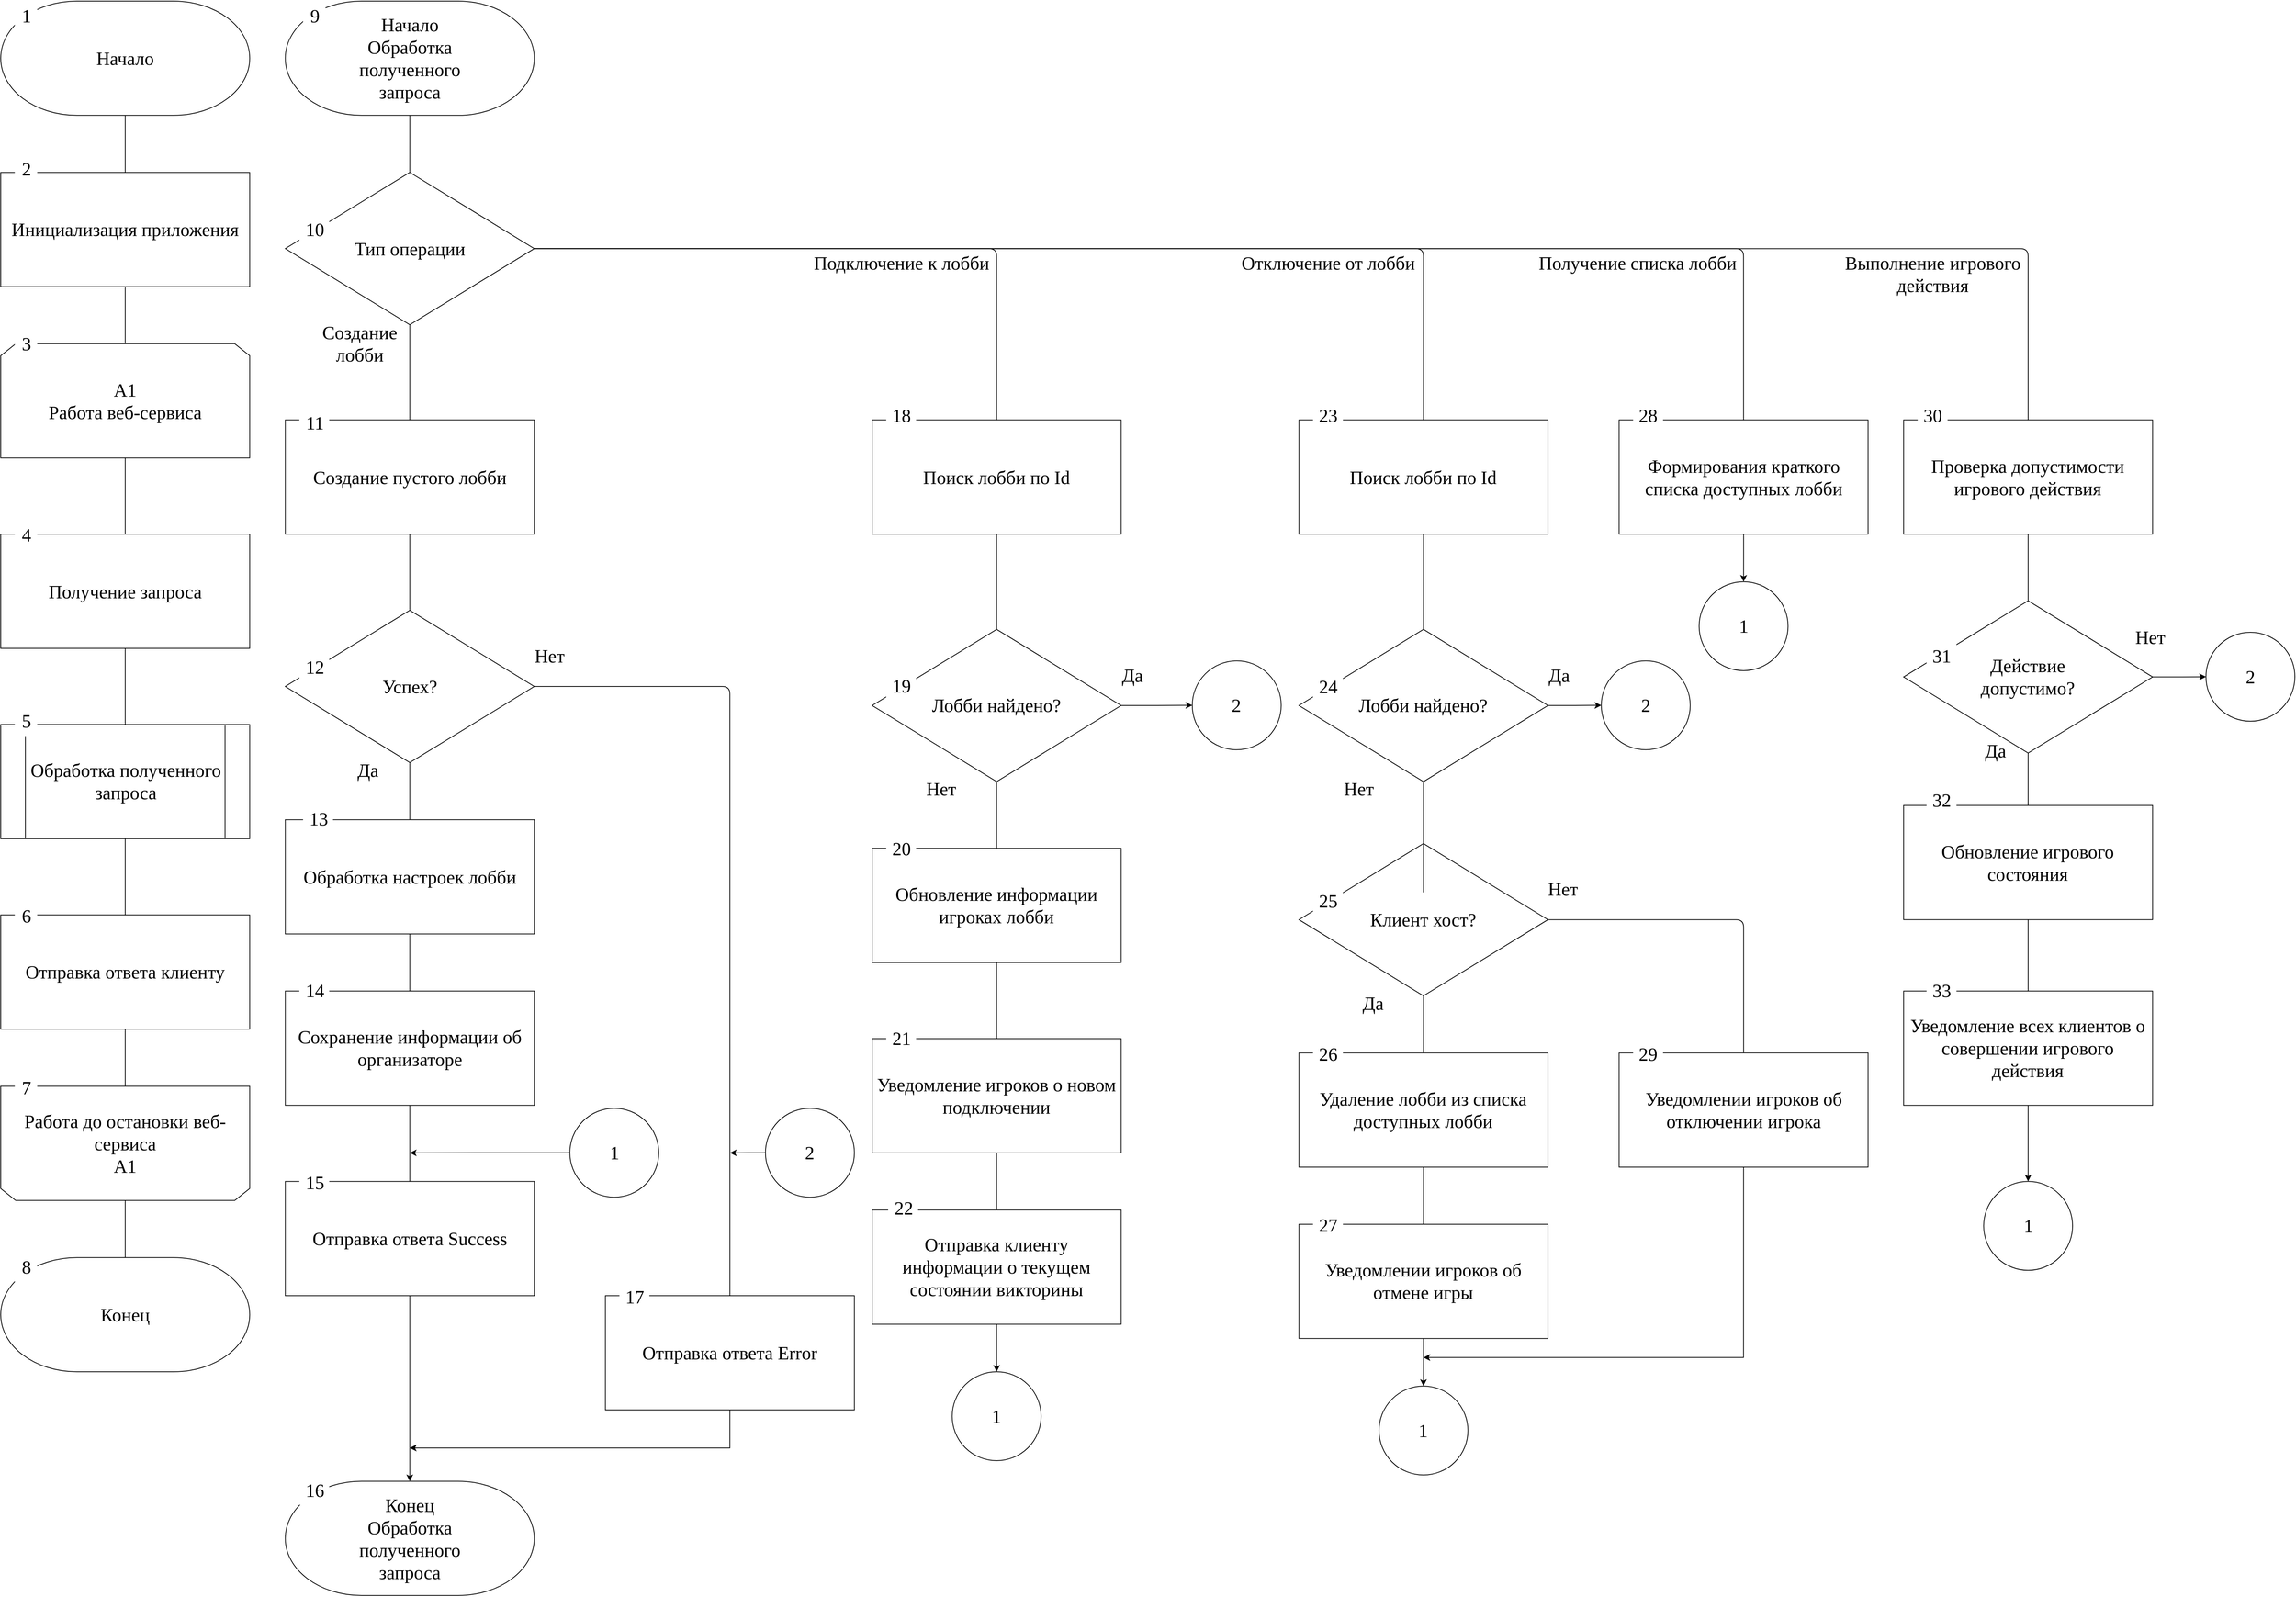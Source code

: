 <mxfile version="14.4.3" type="device"><diagram id="gBVzImfNDz74cVHBCHOD" name="Page-1"><mxGraphModel dx="3620" dy="2687" grid="1" gridSize="10" guides="1" tooltips="1" connect="1" arrows="1" fold="1" page="1" pageScale="1" pageWidth="3300" pageHeight="2339" math="0" shadow="0"><root><mxCell id="0"/><mxCell id="1" parent="0"/><mxCell id="5jLm_dqqbco1Or0r6b7n-3" value="" style="group" vertex="1" connectable="0" parent="1"><mxGeometry x="40" y="35.487" width="3070.0" height="2134.513" as="geometry"/></mxCell><mxCell id="MDxPReBmt5E8EihdLjVZ-1" value="Начало" style="strokeWidth=1;html=1;shape=mxgraph.flowchart.terminator;whiteSpace=wrap;fontStyle=0;fontFamily=Times New Roman;fontSize=25;container=0;" parent="5jLm_dqqbco1Or0r6b7n-3" vertex="1"><mxGeometry width="333.178" height="152.92" as="geometry"/></mxCell><mxCell id="MDxPReBmt5E8EihdLjVZ-2" value="Инициализация приложения" style="rounded=0;whiteSpace=wrap;html=1;fontFamily=Times New Roman;fontSize=25;container=0;" parent="5jLm_dqqbco1Or0r6b7n-3" vertex="1"><mxGeometry y="229.381" width="333.178" height="152.92" as="geometry"/></mxCell><mxCell id="MDxPReBmt5E8EihdLjVZ-70" style="edgeStyle=orthogonalEdgeStyle;rounded=1;orthogonalLoop=1;jettySize=auto;html=1;entryX=0.5;entryY=0;entryDx=0;entryDy=0;endArrow=none;fontFamily=Times New Roman;fontSize=25;" parent="5jLm_dqqbco1Or0r6b7n-3" source="MDxPReBmt5E8EihdLjVZ-1" target="MDxPReBmt5E8EihdLjVZ-2" edge="1"><mxGeometry y="-25.487" as="geometry"/></mxCell><mxCell id="MDxPReBmt5E8EihdLjVZ-3" value="А1&lt;br style=&quot;font-size: 25px;&quot;&gt;Работа веб-сервиса" style="shape=loopLimit;whiteSpace=wrap;html=1;strokeWidth=1;fontFamily=Times New Roman;fontSize=25;container=0;" parent="5jLm_dqqbco1Or0r6b7n-3" vertex="1"><mxGeometry y="458.761" width="333.178" height="152.92" as="geometry"/></mxCell><mxCell id="MDxPReBmt5E8EihdLjVZ-71" style="edgeStyle=orthogonalEdgeStyle;rounded=1;orthogonalLoop=1;jettySize=auto;html=1;entryX=0.5;entryY=0;entryDx=0;entryDy=0;endArrow=none;fontFamily=Times New Roman;fontSize=25;" parent="5jLm_dqqbco1Or0r6b7n-3" source="MDxPReBmt5E8EihdLjVZ-2" target="MDxPReBmt5E8EihdLjVZ-3" edge="1"><mxGeometry y="-25.487" as="geometry"/></mxCell><mxCell id="MDxPReBmt5E8EihdLjVZ-4" value="Получение запроса" style="rounded=0;whiteSpace=wrap;html=1;fontFamily=Times New Roman;fontSize=25;container=0;" parent="5jLm_dqqbco1Or0r6b7n-3" vertex="1"><mxGeometry y="713.628" width="333.178" height="152.92" as="geometry"/></mxCell><mxCell id="MDxPReBmt5E8EihdLjVZ-72" style="edgeStyle=orthogonalEdgeStyle;rounded=1;orthogonalLoop=1;jettySize=auto;html=1;entryX=0.5;entryY=0;entryDx=0;entryDy=0;endArrow=none;fontFamily=Times New Roman;fontSize=25;" parent="5jLm_dqqbco1Or0r6b7n-3" source="MDxPReBmt5E8EihdLjVZ-3" target="MDxPReBmt5E8EihdLjVZ-4" edge="1"><mxGeometry y="-25.487" as="geometry"/></mxCell><mxCell id="MDxPReBmt5E8EihdLjVZ-5" value="Обработка полученного запроса" style="shape=process;whiteSpace=wrap;html=1;backgroundOutline=1;fontFamily=Times New Roman;fontSize=25;container=0;" parent="5jLm_dqqbco1Or0r6b7n-3" vertex="1"><mxGeometry y="968.496" width="333.178" height="152.92" as="geometry"/></mxCell><mxCell id="MDxPReBmt5E8EihdLjVZ-73" style="edgeStyle=orthogonalEdgeStyle;rounded=1;orthogonalLoop=1;jettySize=auto;html=1;entryX=0.5;entryY=0;entryDx=0;entryDy=0;endArrow=none;fontFamily=Times New Roman;fontSize=25;" parent="5jLm_dqqbco1Or0r6b7n-3" source="MDxPReBmt5E8EihdLjVZ-4" target="MDxPReBmt5E8EihdLjVZ-5" edge="1"><mxGeometry y="-25.487" as="geometry"/></mxCell><mxCell id="MDxPReBmt5E8EihdLjVZ-7" value="Конец" style="strokeWidth=1;html=1;shape=mxgraph.flowchart.terminator;whiteSpace=wrap;fontStyle=0;fontFamily=Times New Roman;fontSize=25;container=0;" parent="5jLm_dqqbco1Or0r6b7n-3" vertex="1"><mxGeometry y="1682.124" width="333.178" height="152.92" as="geometry"/></mxCell><mxCell id="MDxPReBmt5E8EihdLjVZ-76" style="edgeStyle=orthogonalEdgeStyle;rounded=1;orthogonalLoop=1;jettySize=auto;html=1;entryX=0.5;entryY=0;entryDx=0;entryDy=0;entryPerimeter=0;endArrow=none;fontFamily=Times New Roman;fontSize=25;" parent="5jLm_dqqbco1Or0r6b7n-3" source="MDxPReBmt5E8EihdLjVZ-8" target="MDxPReBmt5E8EihdLjVZ-7" edge="1"><mxGeometry y="-25.487" as="geometry"/></mxCell><mxCell id="MDxPReBmt5E8EihdLjVZ-8" value="Работа до остановки веб-сервиса&lt;br style=&quot;font-size: 25px;&quot;&gt;А1" style="shape=loopLimit;whiteSpace=wrap;html=1;strokeWidth=1;direction=west;fontFamily=Times New Roman;fontSize=25;container=0;" parent="5jLm_dqqbco1Or0r6b7n-3" vertex="1"><mxGeometry y="1452.743" width="333.178" height="152.92" as="geometry"/></mxCell><mxCell id="MDxPReBmt5E8EihdLjVZ-75" style="edgeStyle=orthogonalEdgeStyle;rounded=1;orthogonalLoop=1;jettySize=auto;html=1;entryX=0.5;entryY=1;entryDx=0;entryDy=0;endArrow=none;fontFamily=Times New Roman;fontSize=25;" parent="5jLm_dqqbco1Or0r6b7n-3" source="MDxPReBmt5E8EihdLjVZ-9" target="MDxPReBmt5E8EihdLjVZ-8" edge="1"><mxGeometry y="-25.487" as="geometry"/></mxCell><mxCell id="MDxPReBmt5E8EihdLjVZ-9" value="Отправка ответа клиенту" style="rounded=0;whiteSpace=wrap;html=1;fontFamily=Times New Roman;fontSize=25;container=0;" parent="5jLm_dqqbco1Or0r6b7n-3" vertex="1"><mxGeometry y="1223.363" width="333.178" height="152.92" as="geometry"/></mxCell><mxCell id="MDxPReBmt5E8EihdLjVZ-74" style="edgeStyle=orthogonalEdgeStyle;rounded=1;orthogonalLoop=1;jettySize=auto;html=1;entryX=0.5;entryY=0;entryDx=0;entryDy=0;endArrow=none;fontFamily=Times New Roman;fontSize=25;" parent="5jLm_dqqbco1Or0r6b7n-3" source="MDxPReBmt5E8EihdLjVZ-5" target="MDxPReBmt5E8EihdLjVZ-9" edge="1"><mxGeometry y="-25.487" as="geometry"/></mxCell><mxCell id="MDxPReBmt5E8EihdLjVZ-69" style="edgeStyle=orthogonalEdgeStyle;rounded=1;orthogonalLoop=1;jettySize=auto;html=1;entryX=0.5;entryY=0;entryDx=0;entryDy=0;endArrow=none;fontFamily=Times New Roman;fontSize=25;" parent="5jLm_dqqbco1Or0r6b7n-3" source="MDxPReBmt5E8EihdLjVZ-10" edge="1"><mxGeometry y="-25.487" as="geometry"><mxPoint x="547.364" y="229.381" as="targetPoint"/></mxGeometry></mxCell><mxCell id="MDxPReBmt5E8EihdLjVZ-10" value="Начало&lt;br style=&quot;font-size: 25px;&quot;&gt;Обработка &lt;br style=&quot;font-size: 25px;&quot;&gt;полученного &lt;br style=&quot;font-size: 25px;&quot;&gt;запроса" style="strokeWidth=1;html=1;shape=mxgraph.flowchart.terminator;whiteSpace=wrap;fontStyle=0;fontFamily=Times New Roman;fontSize=25;container=0;" parent="5jLm_dqqbco1Or0r6b7n-3" vertex="1"><mxGeometry x="380.775" width="333.178" height="152.92" as="geometry"/></mxCell><mxCell id="MDxPReBmt5E8EihdLjVZ-12" value="Конец&lt;br style=&quot;font-size: 25px;&quot;&gt;Обработка &lt;br style=&quot;font-size: 25px;&quot;&gt;полученного &lt;br style=&quot;font-size: 25px;&quot;&gt;запроса" style="strokeWidth=1;html=1;shape=mxgraph.flowchart.terminator;whiteSpace=wrap;fontStyle=0;fontFamily=Times New Roman;fontSize=25;container=0;" parent="5jLm_dqqbco1Or0r6b7n-3" vertex="1"><mxGeometry x="380.775" y="1981.593" width="333.178" height="152.92" as="geometry"/></mxCell><mxCell id="MDxPReBmt5E8EihdLjVZ-62" style="edgeStyle=orthogonalEdgeStyle;rounded=0;orthogonalLoop=1;jettySize=auto;html=1;entryX=0.5;entryY=0;entryDx=0;entryDy=0;entryPerimeter=0;fontFamily=Times New Roman;fontSize=25;" parent="5jLm_dqqbco1Or0r6b7n-3" source="MDxPReBmt5E8EihdLjVZ-14" target="MDxPReBmt5E8EihdLjVZ-12" edge="1"><mxGeometry y="-25.487" as="geometry"><mxPoint y="1784.071" as="targetPoint"/><Array as="points"/></mxGeometry></mxCell><mxCell id="MDxPReBmt5E8EihdLjVZ-14" value="Отправка ответа Success" style="rounded=0;whiteSpace=wrap;html=1;fontFamily=Times New Roman;fontSize=25;container=0;" parent="5jLm_dqqbco1Or0r6b7n-3" vertex="1"><mxGeometry x="380.775" y="1580.177" width="333.178" height="152.92" as="geometry"/></mxCell><mxCell id="MDxPReBmt5E8EihdLjVZ-16" value="Обработка настроек лобби" style="rounded=0;whiteSpace=wrap;html=1;fontFamily=Times New Roman;fontSize=25;container=0;" parent="5jLm_dqqbco1Or0r6b7n-3" vertex="1"><mxGeometry x="380.775" y="1095.929" width="333.178" height="152.92" as="geometry"/></mxCell><mxCell id="MDxPReBmt5E8EihdLjVZ-17" value="Сохранение информации об организаторе" style="rounded=0;whiteSpace=wrap;html=1;fontFamily=Times New Roman;fontSize=25;container=0;" parent="5jLm_dqqbco1Or0r6b7n-3" vertex="1"><mxGeometry x="380.775" y="1325.31" width="333.178" height="152.92" as="geometry"/></mxCell><mxCell id="MDxPReBmt5E8EihdLjVZ-59" style="edgeStyle=orthogonalEdgeStyle;rounded=1;orthogonalLoop=1;jettySize=auto;html=1;entryX=0.5;entryY=0;entryDx=0;entryDy=0;endArrow=none;exitX=0.5;exitY=1;exitDx=0;exitDy=0;fontFamily=Times New Roman;fontSize=25;" parent="5jLm_dqqbco1Or0r6b7n-3" source="MDxPReBmt5E8EihdLjVZ-17" target="MDxPReBmt5E8EihdLjVZ-14" edge="1"><mxGeometry y="-25.487" as="geometry"><mxPoint x="547.364" y="1707.611" as="sourcePoint"/></mxGeometry></mxCell><mxCell id="MDxPReBmt5E8EihdLjVZ-49" style="edgeStyle=orthogonalEdgeStyle;rounded=1;orthogonalLoop=1;jettySize=auto;html=1;entryX=0.5;entryY=0;entryDx=0;entryDy=0;endArrow=none;fontFamily=Times New Roman;fontSize=25;" parent="5jLm_dqqbco1Or0r6b7n-3" source="MDxPReBmt5E8EihdLjVZ-16" target="MDxPReBmt5E8EihdLjVZ-17" edge="1"><mxGeometry y="-25.487" as="geometry"/></mxCell><mxCell id="MDxPReBmt5E8EihdLjVZ-18" value="Обновление информации игроках лобби" style="rounded=0;whiteSpace=wrap;html=1;fontFamily=Times New Roman;fontSize=25;container=0;" parent="5jLm_dqqbco1Or0r6b7n-3" vertex="1"><mxGeometry x="1166.124" y="1134.159" width="333.178" height="152.92" as="geometry"/></mxCell><mxCell id="MDxPReBmt5E8EihdLjVZ-20" value="Создание пустого лобби" style="rounded=0;whiteSpace=wrap;html=1;fontFamily=Times New Roman;fontSize=25;container=0;" parent="5jLm_dqqbco1Or0r6b7n-3" vertex="1"><mxGeometry x="380.775" y="560.708" width="333.178" height="152.92" as="geometry"/></mxCell><mxCell id="MDxPReBmt5E8EihdLjVZ-48" style="edgeStyle=orthogonalEdgeStyle;rounded=1;orthogonalLoop=1;jettySize=auto;html=1;entryX=0.5;entryY=0;entryDx=0;entryDy=0;endArrow=none;fontFamily=Times New Roman;fontSize=25;" parent="5jLm_dqqbco1Or0r6b7n-3" source="MDxPReBmt5E8EihdLjVZ-23" target="MDxPReBmt5E8EihdLjVZ-16" edge="1"><mxGeometry y="-25.487" as="geometry"/></mxCell><mxCell id="MDxPReBmt5E8EihdLjVZ-23" value="Успех?" style="rhombus;whiteSpace=wrap;html=1;strokeWidth=1;fontFamily=Times New Roman;fontSize=25;container=0;" parent="5jLm_dqqbco1Or0r6b7n-3" vertex="1"><mxGeometry x="380.775" y="815.575" width="333.178" height="203.894" as="geometry"/></mxCell><mxCell id="MDxPReBmt5E8EihdLjVZ-47" style="edgeStyle=orthogonalEdgeStyle;rounded=1;orthogonalLoop=1;jettySize=auto;html=1;entryX=0.5;entryY=0;entryDx=0;entryDy=0;endArrow=none;fontFamily=Times New Roman;fontSize=25;" parent="5jLm_dqqbco1Or0r6b7n-3" source="MDxPReBmt5E8EihdLjVZ-20" target="MDxPReBmt5E8EihdLjVZ-23" edge="1"><mxGeometry y="-25.487" as="geometry"/></mxCell><mxCell id="MDxPReBmt5E8EihdLjVZ-63" style="edgeStyle=orthogonalEdgeStyle;rounded=0;orthogonalLoop=1;jettySize=auto;html=1;fontFamily=Times New Roman;fontSize=25;" parent="5jLm_dqqbco1Or0r6b7n-3" source="MDxPReBmt5E8EihdLjVZ-24" edge="1"><mxGeometry y="-25.487" as="geometry"><mxPoint x="547.364" y="1936.991" as="targetPoint"/><Array as="points"><mxPoint x="975.736" y="1936.991"/></Array></mxGeometry></mxCell><mxCell id="MDxPReBmt5E8EihdLjVZ-24" value="Отправка ответа Error" style="rounded=0;whiteSpace=wrap;html=1;fontFamily=Times New Roman;fontSize=25;container=0;" parent="5jLm_dqqbco1Or0r6b7n-3" vertex="1"><mxGeometry x="809.147" y="1733.097" width="333.178" height="152.92" as="geometry"/></mxCell><mxCell id="MDxPReBmt5E8EihdLjVZ-78" style="edgeStyle=orthogonalEdgeStyle;rounded=1;orthogonalLoop=1;jettySize=auto;html=1;entryX=0.5;entryY=0;entryDx=0;entryDy=0;endArrow=none;fontFamily=Times New Roman;fontSize=25;" parent="5jLm_dqqbco1Or0r6b7n-3" source="MDxPReBmt5E8EihdLjVZ-23" target="MDxPReBmt5E8EihdLjVZ-24" edge="1"><mxGeometry y="-25.487" as="geometry"/></mxCell><mxCell id="MDxPReBmt5E8EihdLjVZ-34" style="edgeStyle=orthogonalEdgeStyle;rounded=1;orthogonalLoop=1;jettySize=auto;html=1;entryX=0.5;entryY=0;entryDx=0;entryDy=0;endArrow=none;fontFamily=Times New Roman;fontSize=25;" parent="5jLm_dqqbco1Or0r6b7n-3" source="MDxPReBmt5E8EihdLjVZ-32" target="MDxPReBmt5E8EihdLjVZ-20" edge="1"><mxGeometry y="-25.487" as="geometry"/></mxCell><mxCell id="MDxPReBmt5E8EihdLjVZ-32" value="Тип операции" style="rhombus;whiteSpace=wrap;html=1;strokeWidth=1;fontFamily=Times New Roman;fontSize=25;container=0;" parent="5jLm_dqqbco1Or0r6b7n-3" vertex="1"><mxGeometry x="380.775" y="229.381" width="333.178" height="203.894" as="geometry"/></mxCell><mxCell id="MDxPReBmt5E8EihdLjVZ-35" value="Поиск лобби по Id" style="rounded=0;whiteSpace=wrap;html=1;fontFamily=Times New Roman;fontSize=25;container=0;" parent="5jLm_dqqbco1Or0r6b7n-3" vertex="1"><mxGeometry x="1166.124" y="560.708" width="333.178" height="152.92" as="geometry"/></mxCell><mxCell id="MDxPReBmt5E8EihdLjVZ-37" style="edgeStyle=orthogonalEdgeStyle;rounded=1;orthogonalLoop=1;jettySize=auto;html=1;entryX=0.5;entryY=0;entryDx=0;entryDy=0;endArrow=none;fontFamily=Times New Roman;fontSize=25;" parent="5jLm_dqqbco1Or0r6b7n-3" source="MDxPReBmt5E8EihdLjVZ-32" target="MDxPReBmt5E8EihdLjVZ-35" edge="1"><mxGeometry y="-25.487" as="geometry"/></mxCell><mxCell id="MDxPReBmt5E8EihdLjVZ-36" value="Поиск лобби по Id" style="rounded=0;whiteSpace=wrap;html=1;fontFamily=Times New Roman;fontSize=25;container=0;" parent="5jLm_dqqbco1Or0r6b7n-3" vertex="1"><mxGeometry x="1737.287" y="560.708" width="333.178" height="152.92" as="geometry"/></mxCell><mxCell id="MDxPReBmt5E8EihdLjVZ-38" style="edgeStyle=orthogonalEdgeStyle;rounded=1;orthogonalLoop=1;jettySize=auto;html=1;entryX=0.5;entryY=0;entryDx=0;entryDy=0;endArrow=none;fontFamily=Times New Roman;fontSize=25;" parent="5jLm_dqqbco1Or0r6b7n-3" source="MDxPReBmt5E8EihdLjVZ-32" target="MDxPReBmt5E8EihdLjVZ-36" edge="1"><mxGeometry y="-25.487" as="geometry"/></mxCell><mxCell id="MDxPReBmt5E8EihdLjVZ-39" value="Создание &lt;br style=&quot;font-size: 25px;&quot;&gt;лобби" style="text;html=1;align=center;verticalAlign=middle;resizable=0;points=[];autosize=1;fontFamily=Times New Roman;fontSize=25;container=0;" parent="5jLm_dqqbco1Or0r6b7n-3" vertex="1"><mxGeometry x="419.995" y="423.271" width="120" height="70" as="geometry"/></mxCell><mxCell id="MDxPReBmt5E8EihdLjVZ-40" value="Подключение к лобби" style="text;html=1;align=center;verticalAlign=middle;resizable=0;points=[];autosize=1;fontFamily=Times New Roman;fontSize=25;container=0;" parent="5jLm_dqqbco1Or0r6b7n-3" vertex="1"><mxGeometry x="1079.925" y="330.527" width="250" height="40" as="geometry"/></mxCell><mxCell id="MDxPReBmt5E8EihdLjVZ-41" value="Отключение от лобби" style="text;html=1;align=center;verticalAlign=middle;resizable=0;points=[];autosize=1;fontFamily=Times New Roman;fontSize=25;container=0;" parent="5jLm_dqqbco1Or0r6b7n-3" vertex="1"><mxGeometry x="1651.088" y="330.527" width="250" height="40" as="geometry"/></mxCell><mxCell id="MDxPReBmt5E8EihdLjVZ-56" style="edgeStyle=orthogonalEdgeStyle;rounded=1;orthogonalLoop=1;jettySize=auto;html=1;entryX=0.5;entryY=0;entryDx=0;entryDy=0;endArrow=none;fontFamily=Times New Roman;fontSize=25;" parent="5jLm_dqqbco1Or0r6b7n-3" source="MDxPReBmt5E8EihdLjVZ-42" target="MDxPReBmt5E8EihdLjVZ-18" edge="1"><mxGeometry y="-25.487" as="geometry"/></mxCell><mxCell id="MDxPReBmt5E8EihdLjVZ-42" value="Лобби найдено?" style="rhombus;whiteSpace=wrap;html=1;strokeWidth=1;fontFamily=Times New Roman;fontSize=25;container=0;" parent="5jLm_dqqbco1Or0r6b7n-3" vertex="1"><mxGeometry x="1166.124" y="841.062" width="333.178" height="203.894" as="geometry"/></mxCell><mxCell id="MDxPReBmt5E8EihdLjVZ-55" style="edgeStyle=orthogonalEdgeStyle;rounded=1;orthogonalLoop=1;jettySize=auto;html=1;entryX=0.5;entryY=0;entryDx=0;entryDy=0;endArrow=none;fontFamily=Times New Roman;fontSize=25;" parent="5jLm_dqqbco1Or0r6b7n-3" source="MDxPReBmt5E8EihdLjVZ-35" target="MDxPReBmt5E8EihdLjVZ-42" edge="1"><mxGeometry y="-25.487" as="geometry"/></mxCell><mxCell id="MDxPReBmt5E8EihdLjVZ-43" value="Лобби найдено?" style="rhombus;whiteSpace=wrap;html=1;strokeWidth=1;fontFamily=Times New Roman;fontSize=25;container=0;" parent="5jLm_dqqbco1Or0r6b7n-3" vertex="1"><mxGeometry x="1737.287" y="841.062" width="333.178" height="203.894" as="geometry"/></mxCell><mxCell id="MDxPReBmt5E8EihdLjVZ-52" style="edgeStyle=orthogonalEdgeStyle;rounded=1;orthogonalLoop=1;jettySize=auto;html=1;entryX=0.5;entryY=0;entryDx=0;entryDy=0;endArrow=none;fontFamily=Times New Roman;fontSize=25;" parent="5jLm_dqqbco1Or0r6b7n-3" source="MDxPReBmt5E8EihdLjVZ-36" target="MDxPReBmt5E8EihdLjVZ-43" edge="1"><mxGeometry y="-25.487" as="geometry"/></mxCell><mxCell id="MDxPReBmt5E8EihdLjVZ-44" value="Удаление лобби из списка доступных лобби" style="rounded=0;whiteSpace=wrap;html=1;fontFamily=Times New Roman;fontSize=25;container=0;" parent="5jLm_dqqbco1Or0r6b7n-3" vertex="1"><mxGeometry x="1737.287" y="1408.142" width="333.178" height="152.92" as="geometry"/></mxCell><mxCell id="MDxPReBmt5E8EihdLjVZ-79" value="Да" style="text;html=1;align=center;verticalAlign=middle;resizable=0;points=[];autosize=1;fontFamily=Times New Roman;fontSize=25;container=0;" parent="5jLm_dqqbco1Or0r6b7n-3" vertex="1"><mxGeometry x="470.969" y="1009.469" width="40" height="40" as="geometry"/></mxCell><mxCell id="MDxPReBmt5E8EihdLjVZ-80" value="Да" style="text;html=1;align=center;verticalAlign=middle;resizable=0;points=[];autosize=1;fontFamily=Times New Roman;fontSize=25;container=0;" parent="5jLm_dqqbco1Or0r6b7n-3" vertex="1"><mxGeometry x="1494.302" y="882.035" width="40" height="40" as="geometry"/></mxCell><mxCell id="MDxPReBmt5E8EihdLjVZ-81" value="Да" style="text;html=1;align=center;verticalAlign=middle;resizable=0;points=[];autosize=1;fontFamily=Times New Roman;fontSize=25;container=0;" parent="5jLm_dqqbco1Or0r6b7n-3" vertex="1"><mxGeometry x="2065.465" y="882.035" width="40" height="40" as="geometry"/></mxCell><mxCell id="MDxPReBmt5E8EihdLjVZ-82" value="Нет" style="text;html=1;align=center;verticalAlign=middle;resizable=0;points=[];autosize=1;fontFamily=Times New Roman;fontSize=25;container=0;" parent="5jLm_dqqbco1Or0r6b7n-3" vertex="1"><mxGeometry x="1786.783" y="1034.956" width="60" height="40" as="geometry"/></mxCell><mxCell id="MDxPReBmt5E8EihdLjVZ-83" value="Нет" style="text;html=1;align=center;verticalAlign=middle;resizable=0;points=[];autosize=1;fontFamily=Times New Roman;fontSize=25;container=0;" parent="5jLm_dqqbco1Or0r6b7n-3" vertex="1"><mxGeometry x="1227.519" y="1034.956" width="60" height="40" as="geometry"/></mxCell><mxCell id="MDxPReBmt5E8EihdLjVZ-84" value="Нет" style="text;html=1;align=center;verticalAlign=middle;resizable=0;points=[];autosize=1;fontFamily=Times New Roman;fontSize=25;container=0;" parent="5jLm_dqqbco1Or0r6b7n-3" vertex="1"><mxGeometry x="703.953" y="856.549" width="60" height="40" as="geometry"/></mxCell><mxCell id="MDxPReBmt5E8EihdLjVZ-85" value="1" style="text;html=1;align=center;verticalAlign=middle;resizable=0;points=[];autosize=1;fillColor=#ffffff;fontFamily=Times New Roman;fontSize=25;container=0;" parent="5jLm_dqqbco1Or0r6b7n-3" vertex="1"><mxGeometry x="18.798" y="0.003" width="30" height="40" as="geometry"/></mxCell><mxCell id="MDxPReBmt5E8EihdLjVZ-86" value="2" style="text;html=1;align=center;verticalAlign=middle;resizable=0;points=[];autosize=1;fillColor=#ffffff;fontFamily=Times New Roman;fontSize=25;container=0;" parent="5jLm_dqqbco1Or0r6b7n-3" vertex="1"><mxGeometry x="18.798" y="204.864" width="30" height="40" as="geometry"/></mxCell><mxCell id="MDxPReBmt5E8EihdLjVZ-87" value="3" style="text;html=1;align=center;verticalAlign=middle;resizable=0;points=[];autosize=1;fillColor=#ffffff;fontFamily=Times New Roman;fontSize=25;container=0;" parent="5jLm_dqqbco1Or0r6b7n-3" vertex="1"><mxGeometry x="18.798" y="438.274" width="30" height="40" as="geometry"/></mxCell><mxCell id="MDxPReBmt5E8EihdLjVZ-88" value="4" style="text;html=1;align=center;verticalAlign=middle;resizable=0;points=[];autosize=1;fillColor=#ffffff;fontFamily=Times New Roman;fontSize=25;container=0;" parent="5jLm_dqqbco1Or0r6b7n-3" vertex="1"><mxGeometry x="18.798" y="694.512" width="30" height="40" as="geometry"/></mxCell><mxCell id="MDxPReBmt5E8EihdLjVZ-89" value="5" style="text;html=1;align=center;verticalAlign=middle;resizable=0;points=[];autosize=1;fillColor=#ffffff;fontFamily=Times New Roman;fontSize=25;container=0;" parent="5jLm_dqqbco1Or0r6b7n-3" vertex="1"><mxGeometry x="18.798" y="943.979" width="30" height="40" as="geometry"/></mxCell><mxCell id="MDxPReBmt5E8EihdLjVZ-90" value="6" style="text;html=1;align=center;verticalAlign=middle;resizable=0;points=[];autosize=1;fillColor=#ffffff;fontFamily=Times New Roman;fontSize=25;container=0;" parent="5jLm_dqqbco1Or0r6b7n-3" vertex="1"><mxGeometry x="18.798" y="1204.516" width="30" height="40" as="geometry"/></mxCell><mxCell id="MDxPReBmt5E8EihdLjVZ-91" value="7" style="text;html=1;align=center;verticalAlign=middle;resizable=0;points=[];autosize=1;fillColor=#ffffff;fontFamily=Times New Roman;fontSize=25;container=0;" parent="5jLm_dqqbco1Or0r6b7n-3" vertex="1"><mxGeometry x="18.798" y="1434.517" width="30" height="40" as="geometry"/></mxCell><mxCell id="MDxPReBmt5E8EihdLjVZ-92" value="8" style="text;html=1;align=center;verticalAlign=middle;resizable=0;points=[];autosize=1;fillColor=#ffffff;fontFamily=Times New Roman;fontSize=25;container=0;" parent="5jLm_dqqbco1Or0r6b7n-3" vertex="1"><mxGeometry x="18.798" y="1674.867" width="30" height="40" as="geometry"/></mxCell><mxCell id="MDxPReBmt5E8EihdLjVZ-94" value="9" style="text;html=1;align=center;verticalAlign=middle;resizable=0;points=[];autosize=1;fillColor=#ffffff;fontFamily=Times New Roman;fontSize=25;container=0;" parent="5jLm_dqqbco1Or0r6b7n-3" vertex="1"><mxGeometry x="404.573" y="0.003" width="30" height="40" as="geometry"/></mxCell><mxCell id="MDxPReBmt5E8EihdLjVZ-97" value="16" style="text;html=1;align=center;verticalAlign=middle;resizable=0;points=[];autosize=1;fillColor=#ffffff;fontFamily=Times New Roman;fontSize=25;container=0;" parent="5jLm_dqqbco1Or0r6b7n-3" vertex="1"><mxGeometry x="399.574" y="1973.148" width="40" height="40" as="geometry"/></mxCell><mxCell id="MDxPReBmt5E8EihdLjVZ-98" value="10" style="text;html=1;align=center;verticalAlign=middle;resizable=0;points=[];autosize=1;fillColor=#ffffff;fontFamily=Times New Roman;fontSize=25;container=0;" parent="5jLm_dqqbco1Or0r6b7n-3" vertex="1"><mxGeometry x="399.574" y="285.837" width="40" height="40" as="geometry"/></mxCell><mxCell id="MDxPReBmt5E8EihdLjVZ-99" value="11" style="text;html=1;align=center;verticalAlign=middle;resizable=0;points=[];autosize=1;fillColor=#ffffff;fontFamily=Times New Roman;fontSize=25;container=0;" parent="5jLm_dqqbco1Or0r6b7n-3" vertex="1"><mxGeometry x="399.574" y="544.511" width="40" height="40" as="geometry"/></mxCell><mxCell id="MDxPReBmt5E8EihdLjVZ-100" value="12" style="text;html=1;align=center;verticalAlign=middle;resizable=0;points=[];autosize=1;fillColor=#ffffff;fontFamily=Times New Roman;fontSize=25;container=0;" parent="5jLm_dqqbco1Or0r6b7n-3" vertex="1"><mxGeometry x="399.574" y="871.065" width="40" height="40" as="geometry"/></mxCell><mxCell id="MDxPReBmt5E8EihdLjVZ-102" value="15" style="text;html=1;align=center;verticalAlign=middle;resizable=0;points=[];autosize=1;fillColor=#ffffff;fontFamily=Times New Roman;fontSize=25;container=0;" parent="5jLm_dqqbco1Or0r6b7n-3" vertex="1"><mxGeometry x="399.574" y="1561.22" width="40" height="40" as="geometry"/></mxCell><mxCell id="MDxPReBmt5E8EihdLjVZ-103" value="17" style="text;html=1;align=center;verticalAlign=middle;resizable=0;points=[];autosize=1;fillColor=#ffffff;fontFamily=Times New Roman;fontSize=25;container=0;" parent="5jLm_dqqbco1Or0r6b7n-3" vertex="1"><mxGeometry x="827.946" y="1714.871" width="40" height="40" as="geometry"/></mxCell><mxCell id="MDxPReBmt5E8EihdLjVZ-104" value="18" style="text;html=1;align=center;verticalAlign=middle;resizable=0;points=[];autosize=1;fillColor=#ffffff;fontFamily=Times New Roman;fontSize=25;container=0;" parent="5jLm_dqqbco1Or0r6b7n-3" vertex="1"><mxGeometry x="1184.922" y="534.511" width="40" height="40" as="geometry"/></mxCell><mxCell id="MDxPReBmt5E8EihdLjVZ-105" value="19" style="text;html=1;align=center;verticalAlign=middle;resizable=0;points=[];autosize=1;fillColor=#ffffff;fontFamily=Times New Roman;fontSize=25;container=0;" parent="5jLm_dqqbco1Or0r6b7n-3" vertex="1"><mxGeometry x="1184.922" y="896.342" width="40" height="40" as="geometry"/></mxCell><mxCell id="MDxPReBmt5E8EihdLjVZ-106" value="13" style="text;html=1;align=center;verticalAlign=middle;resizable=0;points=[];autosize=1;fillColor=#ffffff;fontFamily=Times New Roman;fontSize=25;container=0;" parent="5jLm_dqqbco1Or0r6b7n-3" vertex="1"><mxGeometry x="404.574" y="1074.952" width="40" height="40" as="geometry"/></mxCell><mxCell id="MDxPReBmt5E8EihdLjVZ-107" value="14" style="text;html=1;align=center;verticalAlign=middle;resizable=0;points=[];autosize=1;fillColor=#ffffff;fontFamily=Times New Roman;fontSize=25;container=0;" parent="5jLm_dqqbco1Or0r6b7n-3" vertex="1"><mxGeometry x="399.574" y="1304.513" width="40" height="40" as="geometry"/></mxCell><mxCell id="MDxPReBmt5E8EihdLjVZ-108" value="20" style="text;html=1;align=center;verticalAlign=middle;resizable=0;points=[];autosize=1;fillColor=#ffffff;fontFamily=Times New Roman;fontSize=25;container=0;" parent="5jLm_dqqbco1Or0r6b7n-3" vertex="1"><mxGeometry x="1184.922" y="1114.953" width="40" height="40" as="geometry"/></mxCell><mxCell id="MDxPReBmt5E8EihdLjVZ-109" value="23" style="text;html=1;align=center;verticalAlign=middle;resizable=0;points=[];autosize=1;fillColor=#ffffff;fontFamily=Times New Roman;fontSize=25;container=0;" parent="5jLm_dqqbco1Or0r6b7n-3" vertex="1"><mxGeometry x="1756.085" y="534.511" width="40" height="40" as="geometry"/></mxCell><mxCell id="MDxPReBmt5E8EihdLjVZ-110" value="24" style="text;html=1;align=center;verticalAlign=middle;resizable=0;points=[];autosize=1;fillColor=#ffffff;fontFamily=Times New Roman;fontSize=25;container=0;" parent="5jLm_dqqbco1Or0r6b7n-3" vertex="1"><mxGeometry x="1756.085" y="897.522" width="40" height="40" as="geometry"/></mxCell><mxCell id="MDxPReBmt5E8EihdLjVZ-111" value="26" style="text;html=1;align=center;verticalAlign=middle;resizable=0;points=[];autosize=1;fillColor=#ffffff;fontFamily=Times New Roman;fontSize=25;container=0;" parent="5jLm_dqqbco1Or0r6b7n-3" vertex="1"><mxGeometry x="1756.085" y="1389.025" width="40" height="40" as="geometry"/></mxCell><mxCell id="MDxPReBmt5E8EihdLjVZ-113" style="edgeStyle=orthogonalEdgeStyle;rounded=0;orthogonalLoop=1;jettySize=auto;html=1;fontFamily=Times New Roman;fontSize=25;" parent="5jLm_dqqbco1Or0r6b7n-3" source="MDxPReBmt5E8EihdLjVZ-112" edge="1"><mxGeometry y="-25.487" as="geometry"><mxPoint x="975.736" y="1541.947" as="targetPoint"/></mxGeometry></mxCell><mxCell id="MDxPReBmt5E8EihdLjVZ-112" value="2" style="ellipse;whiteSpace=wrap;html=1;aspect=fixed;fontFamily=Times New Roman;fontSize=25;container=0;" parent="5jLm_dqqbco1Or0r6b7n-3" vertex="1"><mxGeometry x="1023.333" y="1482.23" width="118.992" height="118.992" as="geometry"/></mxCell><mxCell id="MDxPReBmt5E8EihdLjVZ-115" style="edgeStyle=orthogonalEdgeStyle;rounded=0;orthogonalLoop=1;jettySize=auto;html=1;fontFamily=Times New Roman;fontSize=25;" parent="5jLm_dqqbco1Or0r6b7n-3" source="MDxPReBmt5E8EihdLjVZ-114" edge="1"><mxGeometry y="-25.487" as="geometry"><mxPoint x="547.364" y="1541.947" as="targetPoint"/></mxGeometry></mxCell><mxCell id="MDxPReBmt5E8EihdLjVZ-114" value="1" style="ellipse;whiteSpace=wrap;html=1;aspect=fixed;fontFamily=Times New Roman;fontSize=25;container=0;" parent="5jLm_dqqbco1Or0r6b7n-3" vertex="1"><mxGeometry x="761.55" y="1482.23" width="118.992" height="118.992" as="geometry"/></mxCell><mxCell id="MDxPReBmt5E8EihdLjVZ-116" value="1" style="ellipse;whiteSpace=wrap;html=1;aspect=fixed;fontFamily=Times New Roman;fontSize=25;container=0;" parent="5jLm_dqqbco1Or0r6b7n-3" vertex="1"><mxGeometry x="1273.217" y="1835.044" width="118.992" height="118.992" as="geometry"/></mxCell><mxCell id="MDxPReBmt5E8EihdLjVZ-117" value="1" style="ellipse;whiteSpace=wrap;html=1;aspect=fixed;fontFamily=Times New Roman;fontSize=25;container=0;" parent="5jLm_dqqbco1Or0r6b7n-3" vertex="1"><mxGeometry x="1844.38" y="1854.159" width="118.992" height="118.992" as="geometry"/></mxCell><mxCell id="MDxPReBmt5E8EihdLjVZ-120" value="2" style="ellipse;whiteSpace=wrap;html=1;aspect=fixed;fontFamily=Times New Roman;fontSize=25;container=0;" parent="5jLm_dqqbco1Or0r6b7n-3" vertex="1"><mxGeometry x="1594.496" y="883.292" width="118.992" height="118.992" as="geometry"/></mxCell><mxCell id="MDxPReBmt5E8EihdLjVZ-123" style="edgeStyle=orthogonalEdgeStyle;rounded=0;orthogonalLoop=1;jettySize=auto;html=1;entryX=0;entryY=0.5;entryDx=0;entryDy=0;fontFamily=Times New Roman;fontSize=25;" parent="5jLm_dqqbco1Or0r6b7n-3" source="MDxPReBmt5E8EihdLjVZ-42" target="MDxPReBmt5E8EihdLjVZ-120" edge="1"><mxGeometry y="-25.487" as="geometry"><Array as="points"/></mxGeometry></mxCell><mxCell id="MDxPReBmt5E8EihdLjVZ-121" value="2" style="ellipse;whiteSpace=wrap;html=1;aspect=fixed;fontFamily=Times New Roman;fontSize=25;container=0;" parent="5jLm_dqqbco1Or0r6b7n-3" vertex="1"><mxGeometry x="2141.86" y="883.292" width="118.992" height="118.992" as="geometry"/></mxCell><mxCell id="MDxPReBmt5E8EihdLjVZ-122" style="edgeStyle=orthogonalEdgeStyle;rounded=0;orthogonalLoop=1;jettySize=auto;html=1;entryX=0;entryY=0.5;entryDx=0;entryDy=0;fontFamily=Times New Roman;fontSize=25;" parent="5jLm_dqqbco1Or0r6b7n-3" source="MDxPReBmt5E8EihdLjVZ-43" target="MDxPReBmt5E8EihdLjVZ-121" edge="1"><mxGeometry y="-25.487" as="geometry"/></mxCell><mxCell id="P-010CBv9-Cmiz32D3kZ-1" value="Уведомление игроков о новом подключении" style="rounded=0;whiteSpace=wrap;html=1;fontFamily=Times New Roman;fontSize=25;container=0;" parent="5jLm_dqqbco1Or0r6b7n-3" vertex="1"><mxGeometry x="1166.124" y="1389.027" width="333.178" height="152.92" as="geometry"/></mxCell><mxCell id="P-010CBv9-Cmiz32D3kZ-2" style="edgeStyle=orthogonalEdgeStyle;rounded=1;orthogonalLoop=1;jettySize=auto;html=1;entryX=0.5;entryY=0;entryDx=0;entryDy=0;endArrow=none;fontFamily=Times New Roman;fontSize=25;" parent="5jLm_dqqbco1Or0r6b7n-3" source="MDxPReBmt5E8EihdLjVZ-18" target="P-010CBv9-Cmiz32D3kZ-1" edge="1"><mxGeometry y="-25.487" as="geometry"/></mxCell><mxCell id="P-010CBv9-Cmiz32D3kZ-6" style="edgeStyle=orthogonalEdgeStyle;rounded=0;orthogonalLoop=1;jettySize=auto;html=1;entryX=0.5;entryY=0;entryDx=0;entryDy=0;fontFamily=Times New Roman;fontSize=25;" parent="5jLm_dqqbco1Or0r6b7n-3" source="P-010CBv9-Cmiz32D3kZ-4" target="MDxPReBmt5E8EihdLjVZ-116" edge="1"><mxGeometry y="-25.487" as="geometry"/></mxCell><mxCell id="P-010CBv9-Cmiz32D3kZ-4" value="Отправка клиенту информации о текущем состоянии викторины" style="rounded=0;whiteSpace=wrap;html=1;fontFamily=Times New Roman;fontSize=25;container=0;" parent="5jLm_dqqbco1Or0r6b7n-3" vertex="1"><mxGeometry x="1166.124" y="1618.407" width="333.178" height="152.92" as="geometry"/></mxCell><mxCell id="P-010CBv9-Cmiz32D3kZ-5" style="edgeStyle=orthogonalEdgeStyle;rounded=1;orthogonalLoop=1;jettySize=auto;html=1;entryX=0.5;entryY=0;entryDx=0;entryDy=0;endArrow=none;fontFamily=Times New Roman;fontSize=25;" parent="5jLm_dqqbco1Or0r6b7n-3" source="P-010CBv9-Cmiz32D3kZ-1" target="P-010CBv9-Cmiz32D3kZ-4" edge="1"><mxGeometry y="-25.487" as="geometry"/></mxCell><mxCell id="P-010CBv9-Cmiz32D3kZ-9" style="edgeStyle=orthogonalEdgeStyle;rounded=1;orthogonalLoop=1;jettySize=auto;html=1;entryX=0.5;entryY=0;entryDx=0;entryDy=0;endArrow=none;fontFamily=Times New Roman;fontSize=25;" parent="5jLm_dqqbco1Or0r6b7n-3" source="P-010CBv9-Cmiz32D3kZ-7" target="MDxPReBmt5E8EihdLjVZ-44" edge="1"><mxGeometry y="-25.487" as="geometry"/></mxCell><mxCell id="P-010CBv9-Cmiz32D3kZ-7" value="Клиент хост?" style="rhombus;whiteSpace=wrap;html=1;strokeWidth=1;fontFamily=Times New Roman;fontSize=25;container=0;" parent="5jLm_dqqbco1Or0r6b7n-3" vertex="1"><mxGeometry x="1737.287" y="1127.788" width="333.178" height="203.894" as="geometry"/></mxCell><mxCell id="P-010CBv9-Cmiz32D3kZ-8" style="edgeStyle=orthogonalEdgeStyle;rounded=1;orthogonalLoop=1;jettySize=auto;html=1;exitX=0.5;exitY=1;exitDx=0;exitDy=0;entryX=0.5;entryY=0;entryDx=0;entryDy=0;endArrow=none;fontFamily=Times New Roman;fontSize=25;" parent="5jLm_dqqbco1Or0r6b7n-3" source="MDxPReBmt5E8EihdLjVZ-43" target="P-010CBv9-Cmiz32D3kZ-7" edge="1"><mxGeometry y="-25.487" as="geometry"><Array as="points"><mxPoint x="1903.876" y="1197.876"/><mxPoint x="1903.876" y="1197.876"/></Array></mxGeometry></mxCell><mxCell id="P-010CBv9-Cmiz32D3kZ-12" style="edgeStyle=orthogonalEdgeStyle;rounded=0;orthogonalLoop=1;jettySize=auto;html=1;entryX=0.5;entryY=0;entryDx=0;entryDy=0;fontFamily=Times New Roman;fontSize=25;" parent="5jLm_dqqbco1Or0r6b7n-3" source="P-010CBv9-Cmiz32D3kZ-10" target="MDxPReBmt5E8EihdLjVZ-117" edge="1"><mxGeometry y="-25.487" as="geometry"/></mxCell><mxCell id="P-010CBv9-Cmiz32D3kZ-10" value="Уведомлении игроков об отмене игры" style="rounded=0;whiteSpace=wrap;html=1;fontFamily=Times New Roman;fontSize=25;container=0;" parent="5jLm_dqqbco1Or0r6b7n-3" vertex="1"><mxGeometry x="1737.287" y="1637.522" width="333.178" height="152.92" as="geometry"/></mxCell><mxCell id="P-010CBv9-Cmiz32D3kZ-11" style="edgeStyle=orthogonalEdgeStyle;rounded=1;orthogonalLoop=1;jettySize=auto;html=1;entryX=0.5;entryY=0;entryDx=0;entryDy=0;endArrow=none;fontFamily=Times New Roman;fontSize=25;" parent="5jLm_dqqbco1Or0r6b7n-3" source="MDxPReBmt5E8EihdLjVZ-44" target="P-010CBv9-Cmiz32D3kZ-10" edge="1"><mxGeometry y="-25.487" as="geometry"/></mxCell><mxCell id="P-010CBv9-Cmiz32D3kZ-15" style="edgeStyle=orthogonalEdgeStyle;rounded=0;orthogonalLoop=1;jettySize=auto;html=1;exitX=0.5;exitY=1;exitDx=0;exitDy=0;fontFamily=Times New Roman;fontSize=25;" parent="5jLm_dqqbco1Or0r6b7n-3" source="P-010CBv9-Cmiz32D3kZ-13" edge="1"><mxGeometry y="-25.487" as="geometry"><mxPoint x="1903.876" y="1815.929" as="targetPoint"/><Array as="points"><mxPoint x="2332" y="1815.513"/></Array></mxGeometry></mxCell><mxCell id="P-010CBv9-Cmiz32D3kZ-13" value="Уведомлении игроков об отключении игрока" style="rounded=0;whiteSpace=wrap;html=1;fontFamily=Times New Roman;fontSize=25;container=0;" parent="5jLm_dqqbco1Or0r6b7n-3" vertex="1"><mxGeometry x="2165.659" y="1408.142" width="333.178" height="152.92" as="geometry"/></mxCell><mxCell id="P-010CBv9-Cmiz32D3kZ-14" style="edgeStyle=orthogonalEdgeStyle;rounded=1;orthogonalLoop=1;jettySize=auto;html=1;endArrow=none;fontFamily=Times New Roman;fontSize=25;" parent="5jLm_dqqbco1Or0r6b7n-3" source="P-010CBv9-Cmiz32D3kZ-7" target="P-010CBv9-Cmiz32D3kZ-13" edge="1"><mxGeometry y="-25.487" as="geometry"/></mxCell><mxCell id="P-010CBv9-Cmiz32D3kZ-17" value="Да" style="text;html=1;align=center;verticalAlign=middle;resizable=0;points=[];autosize=1;fontFamily=Times New Roman;fontSize=25;container=0;" parent="5jLm_dqqbco1Or0r6b7n-3" vertex="1"><mxGeometry x="1815.581" y="1321.681" width="40" height="40" as="geometry"/></mxCell><mxCell id="P-010CBv9-Cmiz32D3kZ-18" value="Нет" style="text;html=1;align=center;verticalAlign=middle;resizable=0;points=[];autosize=1;fontFamily=Times New Roman;fontSize=25;container=0;" parent="5jLm_dqqbco1Or0r6b7n-3" vertex="1"><mxGeometry x="2060.465" y="1168.761" width="60" height="40" as="geometry"/></mxCell><mxCell id="P-010CBv9-Cmiz32D3kZ-19" value="Формирования краткого списка доступных лобби" style="rounded=0;whiteSpace=wrap;html=1;fontFamily=Times New Roman;fontSize=25;container=0;" parent="5jLm_dqqbco1Or0r6b7n-3" vertex="1"><mxGeometry x="2165.659" y="560.708" width="333.178" height="152.92" as="geometry"/></mxCell><mxCell id="P-010CBv9-Cmiz32D3kZ-20" style="edgeStyle=orthogonalEdgeStyle;rounded=1;orthogonalLoop=1;jettySize=auto;html=1;entryX=0.5;entryY=0;entryDx=0;entryDy=0;endArrow=none;fontFamily=Times New Roman;fontSize=25;" parent="5jLm_dqqbco1Or0r6b7n-3" source="MDxPReBmt5E8EihdLjVZ-32" target="P-010CBv9-Cmiz32D3kZ-19" edge="1"><mxGeometry y="-25.487" as="geometry"/></mxCell><mxCell id="P-010CBv9-Cmiz32D3kZ-21" value="1" style="ellipse;whiteSpace=wrap;html=1;aspect=fixed;fontFamily=Times New Roman;fontSize=25;container=0;" parent="5jLm_dqqbco1Or0r6b7n-3" vertex="1"><mxGeometry x="2272.752" y="777.345" width="118.992" height="118.992" as="geometry"/></mxCell><mxCell id="P-010CBv9-Cmiz32D3kZ-22" style="edgeStyle=orthogonalEdgeStyle;rounded=0;orthogonalLoop=1;jettySize=auto;html=1;entryX=0.5;entryY=0;entryDx=0;entryDy=0;fontFamily=Times New Roman;fontSize=25;" parent="5jLm_dqqbco1Or0r6b7n-3" source="P-010CBv9-Cmiz32D3kZ-19" target="P-010CBv9-Cmiz32D3kZ-21" edge="1"><mxGeometry y="-25.487" as="geometry"/></mxCell><mxCell id="P-010CBv9-Cmiz32D3kZ-23" value="Получение списка лобби" style="text;html=1;align=center;verticalAlign=middle;resizable=0;points=[];autosize=1;fontFamily=Times New Roman;fontSize=25;container=0;" parent="5jLm_dqqbco1Or0r6b7n-3" vertex="1"><mxGeometry x="2050.001" y="330.527" width="280" height="40" as="geometry"/></mxCell><mxCell id="P-010CBv9-Cmiz32D3kZ-24" value="Проверка допустимости игрового действия" style="rounded=0;whiteSpace=wrap;html=1;fontFamily=Times New Roman;fontSize=25;container=0;" parent="5jLm_dqqbco1Or0r6b7n-3" vertex="1"><mxGeometry x="2546.434" y="560.708" width="333.178" height="152.92" as="geometry"/></mxCell><mxCell id="P-010CBv9-Cmiz32D3kZ-25" style="edgeStyle=orthogonalEdgeStyle;rounded=1;orthogonalLoop=1;jettySize=auto;html=1;entryX=0.5;entryY=0;entryDx=0;entryDy=0;endArrow=none;fontFamily=Times New Roman;fontSize=25;" parent="5jLm_dqqbco1Or0r6b7n-3" source="MDxPReBmt5E8EihdLjVZ-32" target="P-010CBv9-Cmiz32D3kZ-24" edge="1"><mxGeometry y="-25.487" as="geometry"/></mxCell><mxCell id="P-010CBv9-Cmiz32D3kZ-26" value="Выполнение игрового &lt;br style=&quot;font-size: 25px;&quot;&gt;действия" style="text;html=1;align=center;verticalAlign=middle;resizable=0;points=[];autosize=1;fontFamily=Times New Roman;fontSize=25;container=0;" parent="5jLm_dqqbco1Or0r6b7n-3" vertex="1"><mxGeometry x="2460.233" y="330.527" width="250" height="70" as="geometry"/></mxCell><mxCell id="P-010CBv9-Cmiz32D3kZ-27" value="Действие &lt;br style=&quot;font-size: 25px;&quot;&gt;допустимо?" style="rhombus;whiteSpace=wrap;html=1;strokeWidth=1;fontFamily=Times New Roman;fontSize=25;container=0;" parent="5jLm_dqqbco1Or0r6b7n-3" vertex="1"><mxGeometry x="2546.434" y="802.832" width="333.178" height="203.894" as="geometry"/></mxCell><mxCell id="P-010CBv9-Cmiz32D3kZ-31" style="edgeStyle=orthogonalEdgeStyle;rounded=1;orthogonalLoop=1;jettySize=auto;html=1;entryX=0.5;entryY=0;entryDx=0;entryDy=0;endArrow=none;fontFamily=Times New Roman;fontSize=25;" parent="5jLm_dqqbco1Or0r6b7n-3" source="P-010CBv9-Cmiz32D3kZ-24" target="P-010CBv9-Cmiz32D3kZ-27" edge="1"><mxGeometry y="-25.487" as="geometry"/></mxCell><mxCell id="P-010CBv9-Cmiz32D3kZ-28" value="Обновление игрового состояния" style="rounded=0;whiteSpace=wrap;html=1;fontFamily=Times New Roman;fontSize=25;container=0;" parent="5jLm_dqqbco1Or0r6b7n-3" vertex="1"><mxGeometry x="2546.434" y="1076.814" width="333.178" height="152.92" as="geometry"/></mxCell><mxCell id="P-010CBv9-Cmiz32D3kZ-32" style="edgeStyle=orthogonalEdgeStyle;rounded=1;orthogonalLoop=1;jettySize=auto;html=1;entryX=0.5;entryY=0;entryDx=0;entryDy=0;endArrow=none;fontFamily=Times New Roman;fontSize=25;" parent="5jLm_dqqbco1Or0r6b7n-3" source="P-010CBv9-Cmiz32D3kZ-27" target="P-010CBv9-Cmiz32D3kZ-28" edge="1"><mxGeometry y="-25.487" as="geometry"/></mxCell><mxCell id="P-010CBv9-Cmiz32D3kZ-29" value="Уведомление всех клиентов о совершении игрового действия" style="rounded=0;whiteSpace=wrap;html=1;fontFamily=Times New Roman;fontSize=25;container=0;" parent="5jLm_dqqbco1Or0r6b7n-3" vertex="1"><mxGeometry x="2546.434" y="1325.31" width="333.178" height="152.92" as="geometry"/></mxCell><mxCell id="P-010CBv9-Cmiz32D3kZ-33" style="edgeStyle=orthogonalEdgeStyle;rounded=1;orthogonalLoop=1;jettySize=auto;html=1;entryX=0.5;entryY=0;entryDx=0;entryDy=0;endArrow=none;fontFamily=Times New Roman;fontSize=25;" parent="5jLm_dqqbco1Or0r6b7n-3" source="P-010CBv9-Cmiz32D3kZ-28" target="P-010CBv9-Cmiz32D3kZ-29" edge="1"><mxGeometry y="-25.487" as="geometry"/></mxCell><mxCell id="P-010CBv9-Cmiz32D3kZ-30" value="1" style="ellipse;whiteSpace=wrap;html=1;aspect=fixed;fontFamily=Times New Roman;fontSize=25;container=0;" parent="5jLm_dqqbco1Or0r6b7n-3" vertex="1"><mxGeometry x="2653.527" y="1580.177" width="118.992" height="118.992" as="geometry"/></mxCell><mxCell id="P-010CBv9-Cmiz32D3kZ-34" style="edgeStyle=orthogonalEdgeStyle;rounded=0;orthogonalLoop=1;jettySize=auto;html=1;entryX=0.5;entryY=0;entryDx=0;entryDy=0;fontFamily=Times New Roman;fontSize=25;" parent="5jLm_dqqbco1Or0r6b7n-3" source="P-010CBv9-Cmiz32D3kZ-29" target="P-010CBv9-Cmiz32D3kZ-30" edge="1"><mxGeometry y="-25.487" as="geometry"/></mxCell><mxCell id="P-010CBv9-Cmiz32D3kZ-35" value="2" style="ellipse;whiteSpace=wrap;html=1;aspect=fixed;fontFamily=Times New Roman;fontSize=25;container=0;" parent="5jLm_dqqbco1Or0r6b7n-3" vertex="1"><mxGeometry x="2951.008" y="845.062" width="118.992" height="118.992" as="geometry"/></mxCell><mxCell id="P-010CBv9-Cmiz32D3kZ-36" style="edgeStyle=orthogonalEdgeStyle;rounded=0;orthogonalLoop=1;jettySize=auto;html=1;entryX=0;entryY=0.5;entryDx=0;entryDy=0;fontFamily=Times New Roman;fontSize=25;" parent="5jLm_dqqbco1Or0r6b7n-3" source="P-010CBv9-Cmiz32D3kZ-27" target="P-010CBv9-Cmiz32D3kZ-35" edge="1"><mxGeometry y="-25.487" as="geometry"/></mxCell><mxCell id="P-010CBv9-Cmiz32D3kZ-37" value="Нет" style="text;html=1;align=center;verticalAlign=middle;resizable=0;points=[];autosize=1;fontFamily=Times New Roman;fontSize=25;container=0;" parent="5jLm_dqqbco1Or0r6b7n-3" vertex="1"><mxGeometry x="2845.814" y="831.062" width="60" height="40" as="geometry"/></mxCell><mxCell id="P-010CBv9-Cmiz32D3kZ-38" value="Да" style="text;html=1;align=center;verticalAlign=middle;resizable=0;points=[];autosize=1;fontFamily=Times New Roman;fontSize=25;container=0;" parent="5jLm_dqqbco1Or0r6b7n-3" vertex="1"><mxGeometry x="2648.527" y="983.982" width="40" height="40" as="geometry"/></mxCell><mxCell id="im1vg9fIhYfC37DFNSa_-2" value="21" style="text;html=1;align=center;verticalAlign=middle;resizable=0;points=[];autosize=1;fillColor=#ffffff;fontFamily=Times New Roman;fontSize=25;container=0;" parent="5jLm_dqqbco1Or0r6b7n-3" vertex="1"><mxGeometry x="1184.922" y="1368.138" width="40" height="40" as="geometry"/></mxCell><mxCell id="im1vg9fIhYfC37DFNSa_-3" value="22" style="text;html=1;align=center;verticalAlign=middle;resizable=0;points=[];autosize=1;fillColor=#ffffff;fontFamily=Times New Roman;fontSize=25;container=0;" parent="5jLm_dqqbco1Or0r6b7n-3" vertex="1"><mxGeometry x="1187.522" y="1595.669" width="40" height="40" as="geometry"/></mxCell><mxCell id="im1vg9fIhYfC37DFNSa_-4" value="25" style="text;html=1;align=center;verticalAlign=middle;resizable=0;points=[];autosize=1;fillColor=#ffffff;fontFamily=Times New Roman;fontSize=25;container=0;" parent="5jLm_dqqbco1Or0r6b7n-3" vertex="1"><mxGeometry x="1756.085" y="1184.516" width="40" height="40" as="geometry"/></mxCell><mxCell id="im1vg9fIhYfC37DFNSa_-5" value="27" style="text;html=1;align=center;verticalAlign=middle;resizable=0;points=[];autosize=1;fillColor=#ffffff;fontFamily=Times New Roman;fontSize=25;container=0;" parent="5jLm_dqqbco1Or0r6b7n-3" vertex="1"><mxGeometry x="1756.085" y="1618.404" width="40" height="40" as="geometry"/></mxCell><mxCell id="im1vg9fIhYfC37DFNSa_-6" value="28" style="text;html=1;align=center;verticalAlign=middle;resizable=0;points=[];autosize=1;fillColor=#ffffff;fontFamily=Times New Roman;fontSize=25;container=0;" parent="5jLm_dqqbco1Or0r6b7n-3" vertex="1"><mxGeometry x="2184.457" y="534.511" width="40" height="40" as="geometry"/></mxCell><mxCell id="im1vg9fIhYfC37DFNSa_-7" value="29" style="text;html=1;align=center;verticalAlign=middle;resizable=0;points=[];autosize=1;fillColor=#ffffff;fontFamily=Times New Roman;fontSize=25;container=0;" parent="5jLm_dqqbco1Or0r6b7n-3" vertex="1"><mxGeometry x="2184.457" y="1389.023" width="40" height="40" as="geometry"/></mxCell><mxCell id="im1vg9fIhYfC37DFNSa_-8" value="30" style="text;html=1;align=center;verticalAlign=middle;resizable=0;points=[];autosize=1;fillColor=#ffffff;fontFamily=Times New Roman;fontSize=25;container=0;" parent="5jLm_dqqbco1Or0r6b7n-3" vertex="1"><mxGeometry x="2565.233" y="534.511" width="40" height="40" as="geometry"/></mxCell><mxCell id="im1vg9fIhYfC37DFNSa_-9" value="31" style="text;html=1;align=center;verticalAlign=middle;resizable=0;points=[];autosize=1;fillColor=#ffffff;fontFamily=Times New Roman;fontSize=25;container=0;" parent="5jLm_dqqbco1Or0r6b7n-3" vertex="1"><mxGeometry x="2577.132" y="856.342" width="40" height="40" as="geometry"/></mxCell><mxCell id="im1vg9fIhYfC37DFNSa_-10" value="32" style="text;html=1;align=center;verticalAlign=middle;resizable=0;points=[];autosize=1;fillColor=#ffffff;fontFamily=Times New Roman;fontSize=25;container=0;" parent="5jLm_dqqbco1Or0r6b7n-3" vertex="1"><mxGeometry x="2577.132" y="1049.466" width="40" height="40" as="geometry"/></mxCell><mxCell id="im1vg9fIhYfC37DFNSa_-11" value="33" style="text;html=1;align=center;verticalAlign=middle;resizable=0;points=[];autosize=1;fillColor=#ffffff;fontFamily=Times New Roman;fontSize=25;container=0;" parent="5jLm_dqqbco1Or0r6b7n-3" vertex="1"><mxGeometry x="2577.132" y="1304.515" width="40" height="40" as="geometry"/></mxCell></root></mxGraphModel></diagram></mxfile>